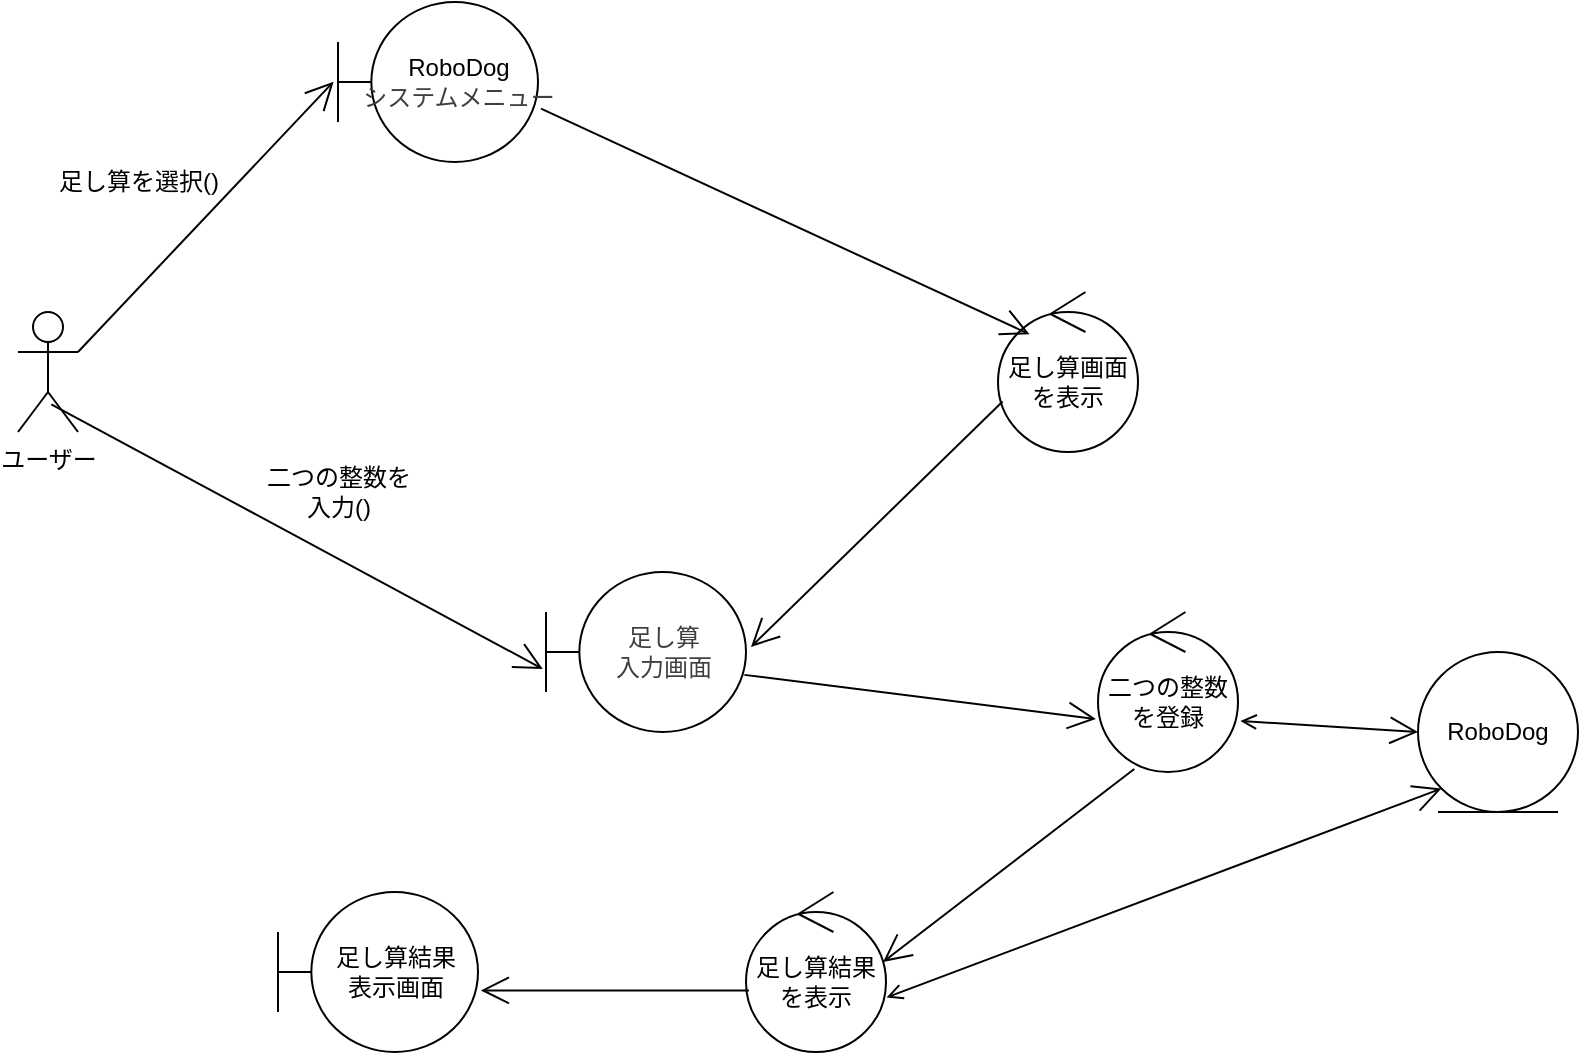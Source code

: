 <mxfile>
    <diagram id="5DfwSMmlrQ2DYcHCKKRp" name="ページ1">
        <mxGraphModel dx="1555" dy="604" grid="1" gridSize="10" guides="1" tooltips="1" connect="1" arrows="1" fold="1" page="1" pageScale="1" pageWidth="827" pageHeight="1169" math="0" shadow="0">
            <root>
                <mxCell id="0"/>
                <mxCell id="1" parent="0"/>
                <mxCell id="2" value="ユーザー" style="shape=umlActor;verticalLabelPosition=bottom;verticalAlign=top;html=1;" vertex="1" parent="1">
                    <mxGeometry x="30" y="200" width="30" height="60" as="geometry"/>
                </mxCell>
                <mxCell id="5" value="" style="shape=umlBoundary;whiteSpace=wrap;html=1;" vertex="1" parent="1">
                    <mxGeometry x="190" y="45" width="100" height="80" as="geometry"/>
                </mxCell>
                <mxCell id="6" value="&lt;span style=&quot;color: rgb(0, 0, 0); text-wrap-mode: wrap;&quot;&gt;RoboDog&lt;/span&gt;&lt;div style=&quot;color: rgb(63, 63, 63); scrollbar-color: rgb(226, 226, 226) rgb(251, 251, 251); text-wrap-mode: wrap;&quot;&gt;システムメニュー&lt;/div&gt;" style="text;html=1;align=center;verticalAlign=middle;resizable=0;points=[];autosize=1;strokeColor=none;fillColor=none;" vertex="1" parent="1">
                    <mxGeometry x="190" y="65" width="120" height="40" as="geometry"/>
                </mxCell>
                <mxCell id="15" value="足し算画面を表示" style="ellipse;shape=umlControl;whiteSpace=wrap;html=1;" vertex="1" parent="1">
                    <mxGeometry x="520" y="190" width="70" height="80" as="geometry"/>
                </mxCell>
                <mxCell id="16" value="&lt;span style=&quot;scrollbar-color: rgb(226, 226, 226) rgb(251, 251, 251); color: rgb(63, 63, 63);&quot;&gt;足し算&lt;/span&gt;&lt;div style=&quot;scrollbar-color: rgb(226, 226, 226) rgb(251, 251, 251); text-wrap-mode: nowrap; color: rgb(63, 63, 63);&quot;&gt;&lt;span style=&quot;scrollbar-color: rgb(226, 226, 226) rgb(251, 251, 251); text-wrap-mode: wrap; color: rgb(63, 63, 63);&quot;&gt;入力画面&lt;/span&gt;&lt;/div&gt;" style="shape=umlBoundary;whiteSpace=wrap;html=1;" vertex="1" parent="1">
                    <mxGeometry x="294" y="330" width="100" height="80" as="geometry"/>
                </mxCell>
                <mxCell id="17" value="" style="endArrow=open;endFill=1;endSize=12;html=1;entryX=-0.022;entryY=0.498;entryDx=0;entryDy=0;entryPerimeter=0;exitX=1;exitY=0.333;exitDx=0;exitDy=0;exitPerimeter=0;" edge="1" parent="1" source="2" target="5">
                    <mxGeometry width="160" relative="1" as="geometry">
                        <mxPoint x="330" y="290" as="sourcePoint"/>
                        <mxPoint x="490" y="290" as="targetPoint"/>
                    </mxGeometry>
                </mxCell>
                <mxCell id="18" value="" style="endArrow=open;endFill=1;endSize=12;html=1;entryX=-0.016;entryY=0.606;entryDx=0;entryDy=0;entryPerimeter=0;exitX=0.556;exitY=0.769;exitDx=0;exitDy=0;exitPerimeter=0;" edge="1" parent="1" source="2" target="16">
                    <mxGeometry width="160" relative="1" as="geometry">
                        <mxPoint x="230" y="340" as="sourcePoint"/>
                        <mxPoint x="167.62" y="325.76" as="targetPoint"/>
                    </mxGeometry>
                </mxCell>
                <mxCell id="20" value="" style="endArrow=open;endFill=1;endSize=12;html=1;exitX=1.015;exitY=0.666;exitDx=0;exitDy=0;exitPerimeter=0;entryX=0.225;entryY=0.264;entryDx=0;entryDy=0;entryPerimeter=0;" edge="1" parent="1" source="5" target="15">
                    <mxGeometry width="160" relative="1" as="geometry">
                        <mxPoint x="330" y="290" as="sourcePoint"/>
                        <mxPoint x="490" y="290" as="targetPoint"/>
                    </mxGeometry>
                </mxCell>
                <mxCell id="23" value="" style="endArrow=open;endFill=1;endSize=12;html=1;exitX=0.033;exitY=0.684;exitDx=0;exitDy=0;exitPerimeter=0;entryX=1.025;entryY=0.468;entryDx=0;entryDy=0;entryPerimeter=0;" edge="1" parent="1" source="15" target="16">
                    <mxGeometry width="160" relative="1" as="geometry">
                        <mxPoint x="302" y="108" as="sourcePoint"/>
                        <mxPoint x="440" y="231" as="targetPoint"/>
                    </mxGeometry>
                </mxCell>
                <mxCell id="24" value="足し算結果を表示" style="ellipse;shape=umlControl;whiteSpace=wrap;html=1;" vertex="1" parent="1">
                    <mxGeometry x="394" y="490" width="70" height="80" as="geometry"/>
                </mxCell>
                <mxCell id="27" value="RoboDog" style="ellipse;shape=umlEntity;whiteSpace=wrap;html=1;" vertex="1" parent="1">
                    <mxGeometry x="730" y="370" width="80" height="80" as="geometry"/>
                </mxCell>
                <mxCell id="28" value="" style="endArrow=open;endFill=1;endSize=12;html=1;entryX=0;entryY=0.5;entryDx=0;entryDy=0;exitX=1.017;exitY=0.681;exitDx=0;exitDy=0;exitPerimeter=0;startArrow=open;startFill=0;" edge="1" parent="1" source="37" target="27">
                    <mxGeometry width="160" relative="1" as="geometry">
                        <mxPoint x="620" y="400" as="sourcePoint"/>
                        <mxPoint x="630" y="470" as="targetPoint"/>
                    </mxGeometry>
                </mxCell>
                <mxCell id="29" value="" style="endArrow=open;endFill=1;endSize=12;html=1;entryX=0.979;entryY=0.437;entryDx=0;entryDy=0;entryPerimeter=0;exitX=0.259;exitY=0.981;exitDx=0;exitDy=0;exitPerimeter=0;" edge="1" parent="1" source="37" target="24">
                    <mxGeometry width="160" relative="1" as="geometry">
                        <mxPoint x="510" y="560" as="sourcePoint"/>
                        <mxPoint x="630" y="400" as="targetPoint"/>
                    </mxGeometry>
                </mxCell>
                <mxCell id="31" value="足し算結果&lt;div&gt;表示画面&lt;/div&gt;" style="shape=umlBoundary;whiteSpace=wrap;html=1;" vertex="1" parent="1">
                    <mxGeometry x="160" y="490" width="100" height="80" as="geometry"/>
                </mxCell>
                <mxCell id="32" value="" style="endArrow=open;endFill=1;endSize=12;html=1;entryX=1.014;entryY=0.615;entryDx=0;entryDy=0;exitX=0.021;exitY=0.615;exitDx=0;exitDy=0;entryPerimeter=0;exitPerimeter=0;" edge="1" parent="1" source="24" target="31">
                    <mxGeometry width="160" relative="1" as="geometry">
                        <mxPoint x="642" y="428" as="sourcePoint"/>
                        <mxPoint x="493" y="475" as="targetPoint"/>
                    </mxGeometry>
                </mxCell>
                <mxCell id="37" value="&lt;span style=&quot;color: rgb(0, 0, 0); text-wrap-mode: nowrap;&quot;&gt;二つの整数&lt;/span&gt;&lt;div&gt;&lt;span style=&quot;color: rgb(0, 0, 0); text-wrap-mode: nowrap;&quot;&gt;を登録&lt;/span&gt;&lt;/div&gt;" style="ellipse;shape=umlControl;whiteSpace=wrap;html=1;" vertex="1" parent="1">
                    <mxGeometry x="570" y="350" width="70" height="80" as="geometry"/>
                </mxCell>
                <mxCell id="38" value="" style="endArrow=open;endFill=1;endSize=12;html=1;entryX=-0.015;entryY=0.669;entryDx=0;entryDy=0;entryPerimeter=0;exitX=0.992;exitY=0.643;exitDx=0;exitDy=0;exitPerimeter=0;" edge="1" parent="1" source="16" target="37">
                    <mxGeometry width="160" relative="1" as="geometry">
                        <mxPoint x="400" y="380" as="sourcePoint"/>
                        <mxPoint x="178" y="336" as="targetPoint"/>
                    </mxGeometry>
                </mxCell>
                <mxCell id="41" value="" style="endArrow=open;endFill=1;endSize=12;html=1;entryX=0;entryY=1;entryDx=0;entryDy=0;exitX=1.004;exitY=0.659;exitDx=0;exitDy=0;exitPerimeter=0;startArrow=open;startFill=0;" edge="1" parent="1" source="24" target="27">
                    <mxGeometry width="160" relative="1" as="geometry">
                        <mxPoint x="470" y="540" as="sourcePoint"/>
                        <mxPoint x="540" y="340" as="targetPoint"/>
                    </mxGeometry>
                </mxCell>
                <mxCell id="42" value="足し算を選択()" style="text;html=1;align=center;verticalAlign=middle;resizable=0;points=[];autosize=1;strokeColor=none;fillColor=none;" vertex="1" parent="1">
                    <mxGeometry x="40" y="120" width="100" height="30" as="geometry"/>
                </mxCell>
                <mxCell id="43" value="&lt;span style=&quot;scrollbar-color: rgb(226, 226, 226) rgb(251, 251, 251); color: rgb(0, 0, 0);&quot;&gt;二つの整数を&lt;/span&gt;&lt;div style=&quot;color: rgb(63, 63, 63); scrollbar-color: rgb(226, 226, 226) rgb(251, 251, 251); text-wrap-mode: wrap;&quot;&gt;&lt;span style=&quot;scrollbar-color: rgb(226, 226, 226) rgb(251, 251, 251); text-wrap-mode: nowrap; color: rgb(0, 0, 0);&quot;&gt;入力()&lt;/span&gt;&lt;/div&gt;" style="text;html=1;align=center;verticalAlign=middle;resizable=0;points=[];autosize=1;strokeColor=none;fillColor=none;" vertex="1" parent="1">
                    <mxGeometry x="140" y="270" width="100" height="40" as="geometry"/>
                </mxCell>
            </root>
        </mxGraphModel>
    </diagram>
</mxfile>